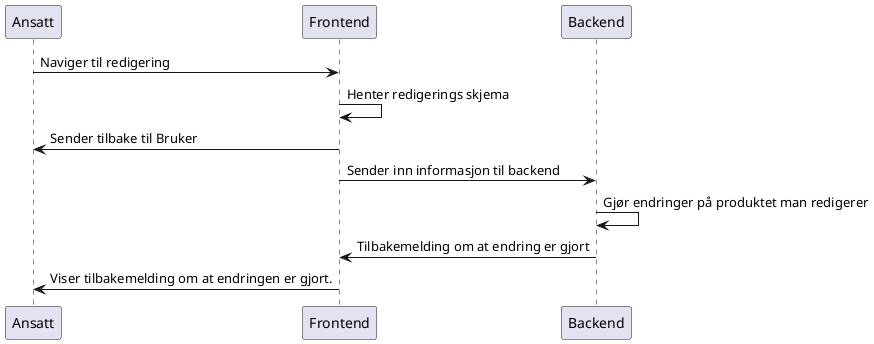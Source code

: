@startuml
Ansatt -> Frontend : Naviger til redigering
Frontend -> Frontend : Henter redigerings skjema
Frontend -> Ansatt : Sender tilbake til Bruker
Frontend -> Backend : Sender inn informasjon til backend
Backend -> Backend : Gjør endringer på produktet man redigerer
Backend -> Frontend : Tilbakemelding om at endring er gjort
Frontend -> Ansatt : Viser tilbakemelding om at endringen er gjort.
@enduml